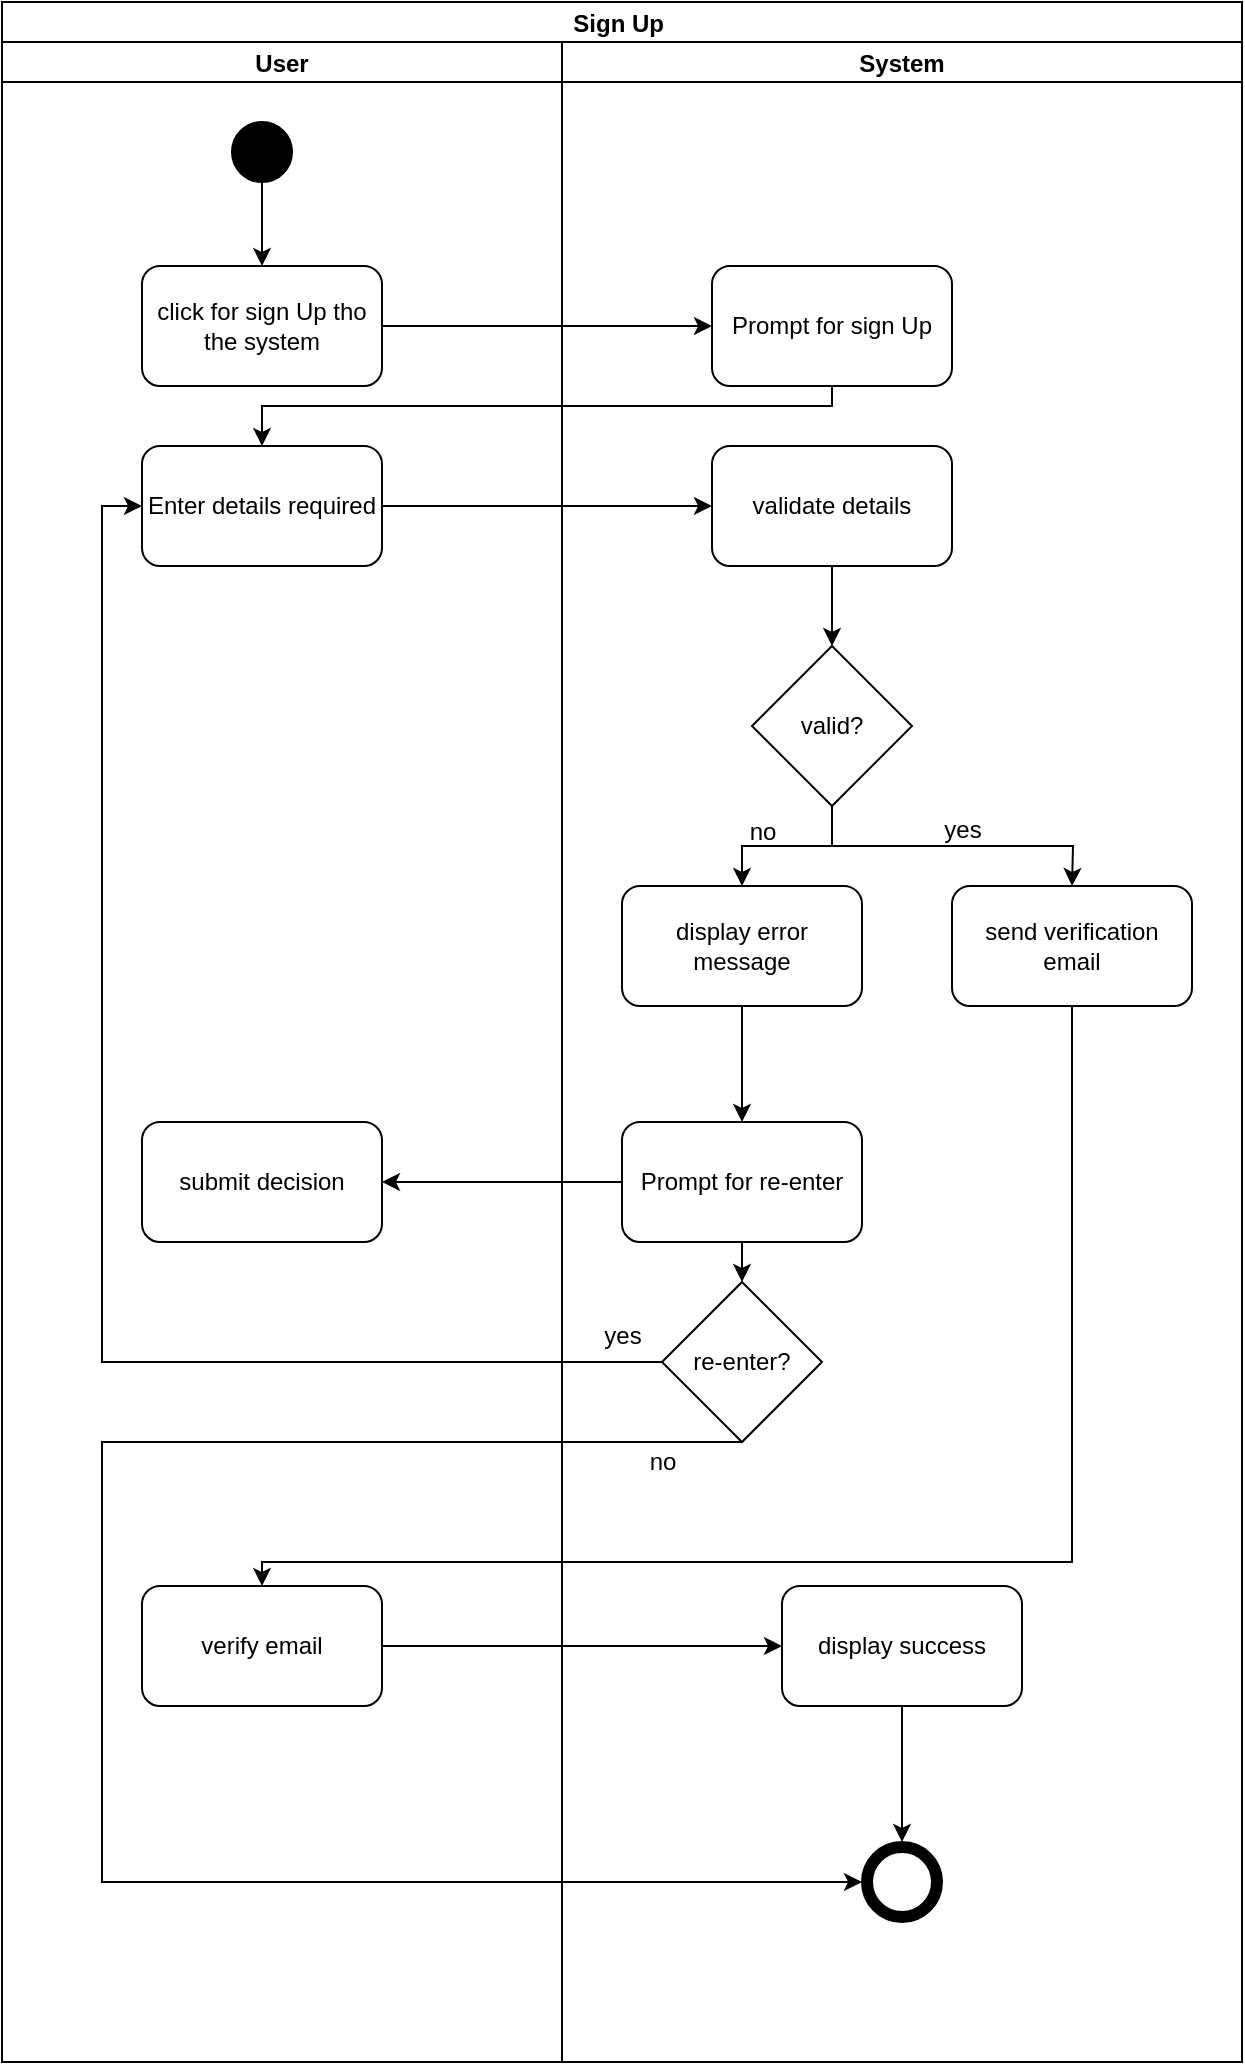 <mxfile>
    <diagram id="HVVmRB9oGw12j-WBOXR8" name="Page-1">
        <mxGraphModel dx="777" dy="1675" grid="1" gridSize="10" guides="1" tooltips="1" connect="1" arrows="1" fold="1" page="1" pageScale="1" pageWidth="850" pageHeight="1100" math="0" shadow="0">
            <root>
                <mxCell id="0"/>
                <mxCell id="1" parent="0"/>
                <mxCell id="2" value="Sign Up " style="swimlane;childLayout=stackLayout;resizeParent=1;resizeParentMax=0;startSize=20;fillColor=none;" vertex="1" parent="1">
                    <mxGeometry x="210" y="-20" width="620" height="1030" as="geometry">
                        <mxRectangle x="220" y="60" width="60" height="20" as="alternateBounds"/>
                    </mxGeometry>
                </mxCell>
                <mxCell id="3" value="User" style="swimlane;startSize=20;" vertex="1" parent="2">
                    <mxGeometry y="20" width="280" height="1010" as="geometry"/>
                </mxCell>
                <mxCell id="4" value="click for sign Up tho the system" style="rounded=1;whiteSpace=wrap;html=1;fillColor=none;" vertex="1" parent="3">
                    <mxGeometry x="70" y="112" width="120" height="60" as="geometry"/>
                </mxCell>
                <mxCell id="5" value="Enter details required" style="rounded=1;whiteSpace=wrap;html=1;fillColor=none;" vertex="1" parent="3">
                    <mxGeometry x="70" y="202" width="120" height="60" as="geometry"/>
                </mxCell>
                <mxCell id="6" value="verify email" style="rounded=1;whiteSpace=wrap;html=1;fillColor=none;" vertex="1" parent="3">
                    <mxGeometry x="70" y="772" width="120" height="60" as="geometry"/>
                </mxCell>
                <mxCell id="7" value="submit decision" style="rounded=1;whiteSpace=wrap;html=1;fillColor=none;" vertex="1" parent="3">
                    <mxGeometry x="70" y="540" width="120" height="60" as="geometry"/>
                </mxCell>
                <mxCell id="8" style="edgeStyle=orthogonalEdgeStyle;rounded=0;orthogonalLoop=1;jettySize=auto;html=1;exitX=0.5;exitY=1;exitDx=0;exitDy=0;entryX=0.5;entryY=0;entryDx=0;entryDy=0;" edge="1" parent="3" source="9" target="4">
                    <mxGeometry relative="1" as="geometry"/>
                </mxCell>
                <mxCell id="9" value="" style="ellipse;whiteSpace=wrap;html=1;aspect=fixed;fillColor=#000000;" vertex="1" parent="3">
                    <mxGeometry x="115" y="40" width="30" height="30" as="geometry"/>
                </mxCell>
                <mxCell id="10" style="edgeStyle=orthogonalEdgeStyle;rounded=0;orthogonalLoop=1;jettySize=auto;html=1;exitX=1;exitY=0.5;exitDx=0;exitDy=0;entryX=0;entryY=0.5;entryDx=0;entryDy=0;" edge="1" parent="2" source="4" target="16">
                    <mxGeometry relative="1" as="geometry"/>
                </mxCell>
                <mxCell id="11" style="edgeStyle=orthogonalEdgeStyle;rounded=0;orthogonalLoop=1;jettySize=auto;html=1;exitX=0.5;exitY=1;exitDx=0;exitDy=0;entryX=0.5;entryY=0;entryDx=0;entryDy=0;" edge="1" parent="2" source="16" target="5">
                    <mxGeometry relative="1" as="geometry">
                        <Array as="points">
                            <mxPoint x="415" y="202"/>
                            <mxPoint x="130" y="202"/>
                        </Array>
                    </mxGeometry>
                </mxCell>
                <mxCell id="12" style="edgeStyle=orthogonalEdgeStyle;rounded=0;orthogonalLoop=1;jettySize=auto;html=1;exitX=1;exitY=0.5;exitDx=0;exitDy=0;entryX=0;entryY=0.5;entryDx=0;entryDy=0;" edge="1" parent="2" source="5" target="18">
                    <mxGeometry relative="1" as="geometry"/>
                </mxCell>
                <mxCell id="13" style="edgeStyle=orthogonalEdgeStyle;rounded=0;orthogonalLoop=1;jettySize=auto;html=1;exitX=1;exitY=0.5;exitDx=0;exitDy=0;entryX=0;entryY=0.5;entryDx=0;entryDy=0;" edge="1" parent="2" source="6" target="26">
                    <mxGeometry relative="1" as="geometry"/>
                </mxCell>
                <mxCell id="14" style="edgeStyle=orthogonalEdgeStyle;rounded=0;orthogonalLoop=1;jettySize=auto;html=1;exitX=0.5;exitY=1;exitDx=0;exitDy=0;entryX=0.5;entryY=0;entryDx=0;entryDy=0;" edge="1" parent="2" source="24" target="6">
                    <mxGeometry relative="1" as="geometry">
                        <mxPoint x="535" y="712" as="sourcePoint"/>
                        <Array as="points">
                            <mxPoint x="535" y="780"/>
                            <mxPoint x="130" y="780"/>
                        </Array>
                    </mxGeometry>
                </mxCell>
                <mxCell id="15" value="System" style="swimlane;startSize=20;" vertex="1" parent="2">
                    <mxGeometry x="280" y="20" width="340" height="1010" as="geometry"/>
                </mxCell>
                <mxCell id="16" value="Prompt for sign Up" style="rounded=1;whiteSpace=wrap;html=1;fillColor=none;" vertex="1" parent="15">
                    <mxGeometry x="75" y="112" width="120" height="60" as="geometry"/>
                </mxCell>
                <mxCell id="17" style="edgeStyle=orthogonalEdgeStyle;rounded=0;orthogonalLoop=1;jettySize=auto;html=1;exitX=0.5;exitY=1;exitDx=0;exitDy=0;entryX=0.5;entryY=0;entryDx=0;entryDy=0;" edge="1" parent="15" source="18" target="21">
                    <mxGeometry relative="1" as="geometry"/>
                </mxCell>
                <mxCell id="18" value="validate details" style="rounded=1;whiteSpace=wrap;html=1;fillColor=none;" vertex="1" parent="15">
                    <mxGeometry x="75" y="202" width="120" height="60" as="geometry"/>
                </mxCell>
                <mxCell id="19" style="edgeStyle=orthogonalEdgeStyle;rounded=0;orthogonalLoop=1;jettySize=auto;html=1;exitX=0.5;exitY=1;exitDx=0;exitDy=0;entryX=0.5;entryY=0;entryDx=0;entryDy=0;" edge="1" parent="15" source="21" target="23">
                    <mxGeometry relative="1" as="geometry"/>
                </mxCell>
                <mxCell id="20" style="edgeStyle=orthogonalEdgeStyle;rounded=0;orthogonalLoop=1;jettySize=auto;html=1;exitX=0.5;exitY=1;exitDx=0;exitDy=0;entryX=0.5;entryY=0;entryDx=0;entryDy=0;" edge="1" parent="15" source="21">
                    <mxGeometry relative="1" as="geometry">
                        <mxPoint x="255" y="422" as="targetPoint"/>
                    </mxGeometry>
                </mxCell>
                <mxCell id="21" value="valid?" style="rhombus;whiteSpace=wrap;html=1;fillColor=none;" vertex="1" parent="15">
                    <mxGeometry x="95" y="302" width="80" height="80" as="geometry"/>
                </mxCell>
                <mxCell id="22" style="edgeStyle=orthogonalEdgeStyle;rounded=0;orthogonalLoop=1;jettySize=auto;html=1;exitX=0.5;exitY=1;exitDx=0;exitDy=0;entryX=0.5;entryY=0;entryDx=0;entryDy=0;" edge="1" parent="15" source="23" target="28">
                    <mxGeometry relative="1" as="geometry"/>
                </mxCell>
                <mxCell id="23" value="display error message" style="rounded=1;whiteSpace=wrap;html=1;fillColor=none;" vertex="1" parent="15">
                    <mxGeometry x="30" y="422" width="120" height="60" as="geometry"/>
                </mxCell>
                <mxCell id="24" value="send verification email" style="rounded=1;whiteSpace=wrap;html=1;fillColor=none;" vertex="1" parent="15">
                    <mxGeometry x="195" y="422" width="120" height="60" as="geometry"/>
                </mxCell>
                <mxCell id="25" style="edgeStyle=orthogonalEdgeStyle;rounded=0;orthogonalLoop=1;jettySize=auto;html=1;exitX=0.5;exitY=1;exitDx=0;exitDy=0;entryX=0.5;entryY=0;entryDx=0;entryDy=0;" edge="1" parent="15" source="26" target="31">
                    <mxGeometry relative="1" as="geometry"/>
                </mxCell>
                <mxCell id="26" value="display success" style="rounded=1;whiteSpace=wrap;html=1;fillColor=none;" vertex="1" parent="15">
                    <mxGeometry x="110" y="772" width="120" height="60" as="geometry"/>
                </mxCell>
                <mxCell id="27" style="edgeStyle=orthogonalEdgeStyle;rounded=0;orthogonalLoop=1;jettySize=auto;html=1;exitX=0.5;exitY=1;exitDx=0;exitDy=0;entryX=0.5;entryY=0;entryDx=0;entryDy=0;" edge="1" parent="15" source="28" target="30">
                    <mxGeometry relative="1" as="geometry"/>
                </mxCell>
                <mxCell id="28" value="Prompt for re-enter&lt;span style=&quot;color: rgba(0 , 0 , 0 , 0) ; font-family: monospace ; font-size: 0px&quot;&gt;%3CmxGraphModel%3E%3Croot%3E%3CmxCell%20id%3D%220%22%2F%3E%3CmxCell%20id%3D%221%22%20parent%3D%220%22%2F%3E%3CmxCell%20id%3D%222%22%20value%3D%22click%20for%20sign%20Up%20tho%20the%20system%22%20style%3D%22rounded%3D1%3BwhiteSpace%3Dwrap%3Bhtml%3D1%3BfillColor%3Dnone%3B%22%20vertex%3D%221%22%20parent%3D%221%22%3E%3CmxGeometry%20x%3D%22280%22%20y%3D%22110%22%20width%3D%22120%22%20height%3D%2260%22%20as%3D%22geometry%22%2F%3E%3C%2FmxCell%3E%3C%2Froot%3E%3C%2FmxGraphModel%3E&lt;/span&gt;" style="rounded=1;whiteSpace=wrap;html=1;fillColor=none;" vertex="1" parent="15">
                    <mxGeometry x="30" y="540" width="120" height="60" as="geometry"/>
                </mxCell>
                <mxCell id="29" style="edgeStyle=orthogonalEdgeStyle;rounded=0;orthogonalLoop=1;jettySize=auto;html=1;exitX=0.5;exitY=1;exitDx=0;exitDy=0;entryX=0;entryY=0.5;entryDx=0;entryDy=0;" edge="1" parent="15" source="30" target="31">
                    <mxGeometry relative="1" as="geometry">
                        <Array as="points">
                            <mxPoint x="-230" y="700"/>
                            <mxPoint x="-230" y="920"/>
                        </Array>
                    </mxGeometry>
                </mxCell>
                <mxCell id="30" value="re-enter?" style="rhombus;whiteSpace=wrap;html=1;fillColor=none;" vertex="1" parent="15">
                    <mxGeometry x="50" y="620" width="80" height="80" as="geometry"/>
                </mxCell>
                <mxCell id="31" value="" style="ellipse;whiteSpace=wrap;html=1;aspect=fixed;strokeWidth=1;fillColor=#000000;" vertex="1" parent="15">
                    <mxGeometry x="150" y="900" width="40" height="40" as="geometry"/>
                </mxCell>
                <mxCell id="32" value="" style="ellipse;whiteSpace=wrap;html=1;aspect=fixed;" vertex="1" parent="15">
                    <mxGeometry x="155" y="905" width="30" height="30" as="geometry"/>
                </mxCell>
                <mxCell id="33" style="edgeStyle=orthogonalEdgeStyle;rounded=0;orthogonalLoop=1;jettySize=auto;html=1;exitX=0;exitY=0.5;exitDx=0;exitDy=0;entryX=1;entryY=0.5;entryDx=0;entryDy=0;" edge="1" parent="2" source="28" target="7">
                    <mxGeometry relative="1" as="geometry"/>
                </mxCell>
                <mxCell id="34" style="edgeStyle=orthogonalEdgeStyle;rounded=0;orthogonalLoop=1;jettySize=auto;html=1;exitX=0;exitY=0.5;exitDx=0;exitDy=0;entryX=0;entryY=0.5;entryDx=0;entryDy=0;" edge="1" parent="2" source="30" target="5">
                    <mxGeometry relative="1" as="geometry"/>
                </mxCell>
                <mxCell id="35" value="yes" style="text;html=1;align=center;verticalAlign=middle;resizable=0;points=[];autosize=1;strokeColor=none;" vertex="1" parent="1">
                    <mxGeometry x="675" y="384" width="30" height="20" as="geometry"/>
                </mxCell>
                <mxCell id="36" value="no" style="text;html=1;align=center;verticalAlign=middle;resizable=0;points=[];autosize=1;strokeColor=none;" vertex="1" parent="1">
                    <mxGeometry x="575" y="385" width="30" height="20" as="geometry"/>
                </mxCell>
                <mxCell id="37" value="yes" style="text;html=1;align=center;verticalAlign=middle;resizable=0;points=[];autosize=1;strokeColor=none;" vertex="1" parent="1">
                    <mxGeometry x="505" y="637" width="30" height="20" as="geometry"/>
                </mxCell>
                <mxCell id="40" value="no" style="text;html=1;align=center;verticalAlign=middle;resizable=0;points=[];autosize=1;strokeColor=none;" vertex="1" parent="1">
                    <mxGeometry x="525" y="700" width="30" height="20" as="geometry"/>
                </mxCell>
            </root>
        </mxGraphModel>
    </diagram>
</mxfile>